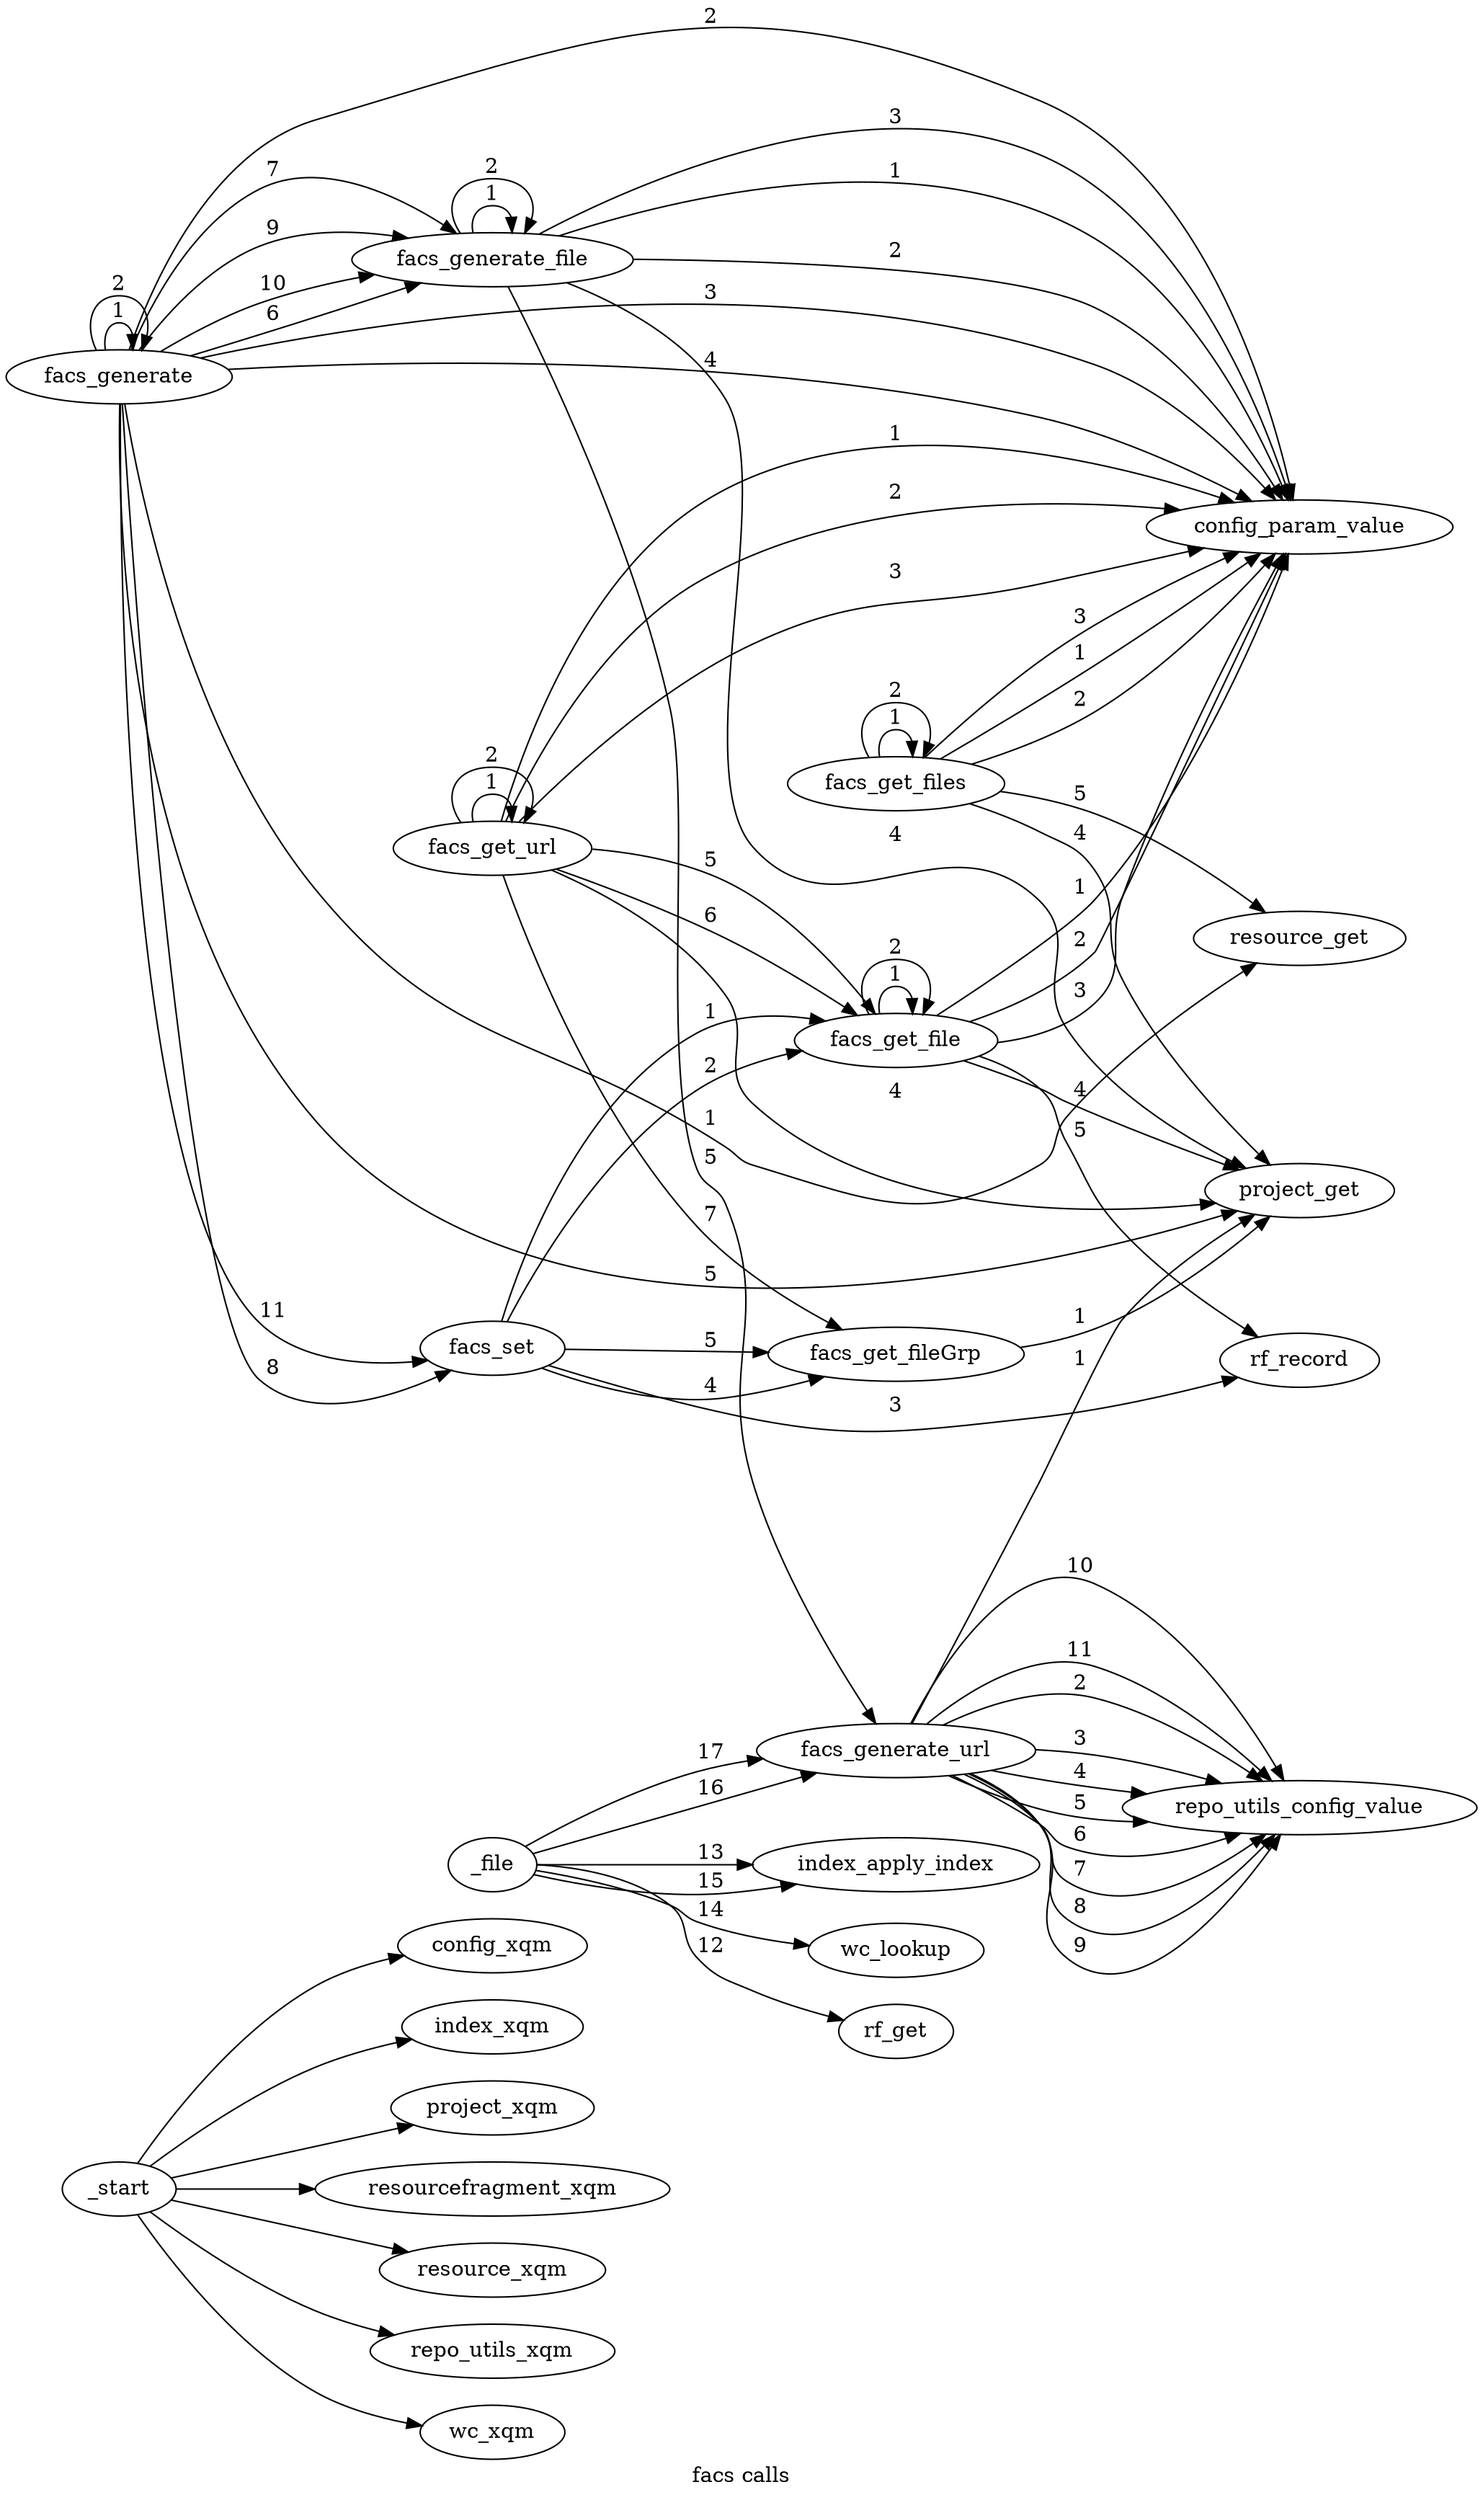  /* dot -ofacs_calls.png -Tpng facs_calls.dot */ 
digraph facs_calls {
label="facs calls";
rankdir=LR;
_start -> config_xqm ;
_start -> index_xqm ;
_start -> project_xqm ;
_start -> resourcefragment_xqm ;
_start -> resource_xqm ;
_start -> repo_utils_xqm ;
_start -> wc_xqm ;
facs_generate_file -> facs_generate_file [label= 1 ];
facs_generate_file -> facs_generate_file [label= 2 ];
facs_generate_file -> config_param_value [label= 1 ];
facs_generate_file -> config_param_value [label= 2 ];
facs_generate_file -> config_param_value [label= 3 ];
facs_generate_file -> project_get [label= 4 ];
facs_generate_file -> facs_generate_url [label= 5 ];
facs_get_fileGrp -> project_get [label= 1 ];
facs_set -> facs_get_file [label= 1 ];
facs_set -> facs_get_file [label= 2 ];
facs_set -> rf_record [label= 3 ];
facs_set -> facs_get_fileGrp [label= 4 ];
facs_set -> facs_get_fileGrp [label= 5 ];
facs_get_url -> facs_get_url [label= 1 ];
facs_get_url -> facs_get_url [label= 2 ];
facs_get_url -> config_param_value [label= 1 ];
facs_get_url -> config_param_value [label= 2 ];
facs_get_url -> config_param_value [label= 3 ];
facs_get_url -> project_get [label= 4 ];
facs_get_url -> facs_get_file [label= 5 ];
facs_get_url -> facs_get_file [label= 6 ];
facs_get_url -> facs_get_fileGrp [label= 7 ];
facs_get_file -> facs_get_file [label= 1 ];
facs_get_file -> facs_get_file [label= 2 ];
facs_get_file -> config_param_value [label= 1 ];
facs_get_file -> config_param_value [label= 2 ];
facs_get_file -> config_param_value [label= 3 ];
facs_get_file -> project_get [label= 4 ];
facs_get_file -> rf_record [label= 5 ];
facs_get_files -> facs_get_files [label= 1 ];
facs_get_files -> facs_get_files [label= 2 ];
facs_get_files -> config_param_value [label= 1 ];
facs_get_files -> config_param_value [label= 2 ];
facs_get_files -> config_param_value [label= 3 ];
facs_get_files -> project_get [label= 4 ];
facs_get_files -> resource_get [label= 5 ];
facs_generate -> facs_generate [label= 1 ];
facs_generate -> facs_generate [label= 2 ];
facs_generate -> resource_get [label= 1 ];
facs_generate -> config_param_value [label= 2 ];
facs_generate -> config_param_value [label= 3 ];
facs_generate -> config_param_value [label= 4 ];
facs_generate -> project_get [label= 5 ];
facs_generate -> facs_generate_file [label= 6 ];
facs_generate -> facs_generate_file [label= 7 ];
facs_generate -> facs_set [label= 8 ];
facs_generate -> facs_generate_file [label= 9 ];
facs_generate -> facs_generate_file [label= 10 ];
facs_generate -> facs_set [label= 11 ];
_file -> rf_get [label= 12 ];
_file -> index_apply_index [label= 13 ];
_file -> wc_lookup [label= 14 ];
_file -> index_apply_index [label= 15 ];
_file -> facs_generate_url [label= 16 ];
_file -> facs_generate_url [label= 17 ];
facs_generate_url -> project_get [label= 1 ];
facs_generate_url -> repo_utils_config_value [label= 2 ];
facs_generate_url -> repo_utils_config_value [label= 3 ];
facs_generate_url -> repo_utils_config_value [label= 4 ];
facs_generate_url -> repo_utils_config_value [label= 5 ];
facs_generate_url -> repo_utils_config_value [label= 6 ];
facs_generate_url -> repo_utils_config_value [label= 7 ];
facs_generate_url -> repo_utils_config_value [label= 8 ];
facs_generate_url -> repo_utils_config_value [label= 9 ];
facs_generate_url -> repo_utils_config_value [label= 10 ];
facs_generate_url -> repo_utils_config_value [label= 11 ];
}
